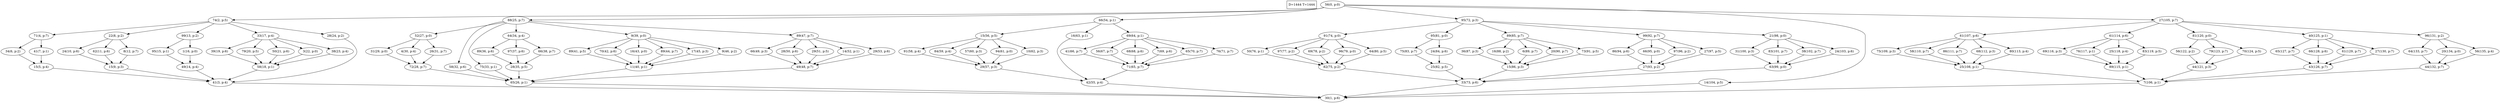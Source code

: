 digraph Task {
i [shape=box, label="D=1444 T=1444"]; 
0 [label="56(0, p:0)"];
1 [label="30(1, p:6)"];
2 [label="74(2, p:5)"];
3 [label="41(3, p:4)"];
4 [label="71(4, p:7)"];
5 [label="15(5, p:4)"];
6 [label="34(6, p:2)"];
7 [label="41(7, p:1)"];
8 [label="22(8, p:2)"];
9 [label="15(9, p:3)"];
10 [label="24(10, p:6)"];
11 [label="62(11, p:6)"];
12 [label="8(12, p:7)"];
13 [label="99(13, p:2)"];
14 [label="49(14, p:4)"];
15 [label="95(15, p:1)"];
16 [label="1(16, p:0)"];
17 [label="33(17, p:4)"];
18 [label="58(18, p:1)"];
19 [label="39(19, p:6)"];
20 [label="79(20, p:5)"];
21 [label="50(21, p:6)"];
22 [label="3(22, p:0)"];
23 [label="38(23, p:4)"];
24 [label="28(24, p:2)"];
25 [label="88(25, p:7)"];
26 [label="65(26, p:1)"];
27 [label="52(27, p:0)"];
28 [label="72(28, p:7)"];
29 [label="31(29, p:0)"];
30 [label="4(30, p:4)"];
31 [label="26(31, p:7)"];
32 [label="58(32, p:6)"];
33 [label="75(33, p:1)"];
34 [label="64(34, p:4)"];
35 [label="28(35, p:5)"];
36 [label="89(36, p:6)"];
37 [label="97(37, p:6)"];
38 [label="66(38, p:7)"];
39 [label="9(39, p:0)"];
40 [label="11(40, p:1)"];
41 [label="89(41, p:5)"];
42 [label="70(42, p:6)"];
43 [label="16(43, p:0)"];
44 [label="89(44, p:7)"];
45 [label="17(45, p:3)"];
46 [label="9(46, p:2)"];
47 [label="89(47, p:7)"];
48 [label="49(48, p:7)"];
49 [label="66(49, p:3)"];
50 [label="28(50, p:6)"];
51 [label="29(51, p:5)"];
52 [label="14(52, p:1)"];
53 [label="29(53, p:6)"];
54 [label="66(54, p:1)"];
55 [label="42(55, p:4)"];
56 [label="15(56, p:5)"];
57 [label="29(57, p:3)"];
58 [label="91(58, p:4)"];
59 [label="84(59, p:4)"];
60 [label="57(60, p:3)"];
61 [label="94(61, p:0)"];
62 [label="10(62, p:3)"];
63 [label="16(63, p:1)"];
64 [label="69(64, p:1)"];
65 [label="71(65, p:7)"];
66 [label="41(66, p:7)"];
67 [label="56(67, p:7)"];
68 [label="68(68, p:6)"];
69 [label="7(69, p:6)"];
70 [label="65(70, p:7)"];
71 [label="76(71, p:7)"];
72 [label="95(72, p:3)"];
73 [label="33(73, p:6)"];
74 [label="91(74, p:0)"];
75 [label="82(75, p:2)"];
76 [label="50(76, p:1)"];
77 [label="97(77, p:2)"];
78 [label="69(78, p:2)"];
79 [label="96(79, p:0)"];
80 [label="64(80, p:5)"];
81 [label="95(81, p:0)"];
82 [label="25(82, p:5)"];
83 [label="75(83, p:7)"];
84 [label="24(84, p:6)"];
85 [label="89(85, p:7)"];
86 [label="15(86, p:3)"];
87 [label="36(87, p:3)"];
88 [label="16(88, p:2)"];
89 [label="6(89, p:7)"];
90 [label="20(90, p:7)"];
91 [label="73(91, p:5)"];
92 [label="99(92, p:7)"];
93 [label="27(93, p:2)"];
94 [label="86(94, p:6)"];
95 [label="66(95, p:0)"];
96 [label="97(96, p:2)"];
97 [label="27(97, p:5)"];
98 [label="21(98, p:0)"];
99 [label="63(99, p:0)"];
100 [label="31(100, p:3)"];
101 [label="83(101, p:7)"];
102 [label="38(102, p:7)"];
103 [label="24(103, p:6)"];
104 [label="14(104, p:5)"];
105 [label="27(105, p:7)"];
106 [label="7(106, p:1)"];
107 [label="61(107, p:6)"];
108 [label="25(108, p:1)"];
109 [label="75(109, p:3)"];
110 [label="58(110, p:7)"];
111 [label="86(111, p:7)"];
112 [label="68(112, p:3)"];
113 [label="80(113, p:4)"];
114 [label="61(114, p:6)"];
115 [label="89(115, p:1)"];
116 [label="69(116, p:3)"];
117 [label="76(117, p:1)"];
118 [label="25(118, p:4)"];
119 [label="83(119, p:5)"];
120 [label="81(120, p:0)"];
121 [label="44(121, p:3)"];
122 [label="56(122, p:2)"];
123 [label="79(123, p:7)"];
124 [label="70(124, p:5)"];
125 [label="40(125, p:1)"];
126 [label="43(126, p:7)"];
127 [label="65(127, p:7)"];
128 [label="66(128, p:6)"];
129 [label="61(129, p:7)"];
130 [label="27(130, p:7)"];
131 [label="96(131, p:2)"];
132 [label="44(132, p:7)"];
133 [label="64(133, p:7)"];
134 [label="20(134, p:0)"];
135 [label="56(135, p:4)"];
0 -> 2;
0 -> 25;
0 -> 54;
0 -> 72;
0 -> 104;
0 -> 105;
2 -> 4;
2 -> 8;
2 -> 13;
2 -> 17;
2 -> 24;
3 -> 1;
4 -> 6;
4 -> 7;
5 -> 3;
6 -> 5;
7 -> 5;
8 -> 10;
8 -> 11;
8 -> 12;
9 -> 3;
10 -> 9;
11 -> 9;
12 -> 9;
13 -> 15;
13 -> 16;
14 -> 3;
15 -> 14;
16 -> 14;
17 -> 19;
17 -> 20;
17 -> 21;
17 -> 22;
17 -> 23;
18 -> 3;
19 -> 18;
20 -> 18;
21 -> 18;
22 -> 18;
23 -> 18;
24 -> 3;
25 -> 27;
25 -> 32;
25 -> 33;
25 -> 34;
25 -> 39;
25 -> 47;
26 -> 1;
27 -> 29;
27 -> 30;
27 -> 31;
28 -> 26;
29 -> 28;
30 -> 28;
31 -> 28;
32 -> 26;
33 -> 26;
34 -> 36;
34 -> 37;
34 -> 38;
35 -> 26;
36 -> 35;
37 -> 35;
38 -> 35;
39 -> 41;
39 -> 42;
39 -> 43;
39 -> 44;
39 -> 45;
39 -> 46;
40 -> 26;
41 -> 40;
42 -> 40;
43 -> 40;
44 -> 40;
45 -> 40;
46 -> 40;
47 -> 49;
47 -> 50;
47 -> 51;
47 -> 52;
47 -> 53;
48 -> 26;
49 -> 48;
50 -> 48;
51 -> 48;
52 -> 48;
53 -> 48;
54 -> 56;
54 -> 63;
54 -> 64;
55 -> 1;
56 -> 58;
56 -> 59;
56 -> 60;
56 -> 61;
56 -> 62;
57 -> 55;
58 -> 57;
59 -> 57;
60 -> 57;
61 -> 57;
62 -> 57;
63 -> 55;
64 -> 66;
64 -> 67;
64 -> 68;
64 -> 69;
64 -> 70;
64 -> 71;
65 -> 55;
66 -> 65;
67 -> 65;
68 -> 65;
69 -> 65;
70 -> 65;
71 -> 65;
72 -> 74;
72 -> 81;
72 -> 85;
72 -> 92;
72 -> 98;
73 -> 1;
74 -> 76;
74 -> 77;
74 -> 78;
74 -> 79;
74 -> 80;
75 -> 73;
76 -> 75;
77 -> 75;
78 -> 75;
79 -> 75;
80 -> 75;
81 -> 83;
81 -> 84;
82 -> 73;
83 -> 82;
84 -> 82;
85 -> 87;
85 -> 88;
85 -> 89;
85 -> 90;
85 -> 91;
86 -> 73;
87 -> 86;
88 -> 86;
89 -> 86;
90 -> 86;
91 -> 86;
92 -> 94;
92 -> 95;
92 -> 96;
92 -> 97;
93 -> 73;
94 -> 93;
95 -> 93;
96 -> 93;
97 -> 93;
98 -> 100;
98 -> 101;
98 -> 102;
98 -> 103;
99 -> 73;
100 -> 99;
101 -> 99;
102 -> 99;
103 -> 99;
104 -> 1;
105 -> 107;
105 -> 114;
105 -> 120;
105 -> 125;
105 -> 131;
106 -> 1;
107 -> 109;
107 -> 110;
107 -> 111;
107 -> 112;
107 -> 113;
108 -> 106;
109 -> 108;
110 -> 108;
111 -> 108;
112 -> 108;
113 -> 108;
114 -> 116;
114 -> 117;
114 -> 118;
114 -> 119;
115 -> 106;
116 -> 115;
117 -> 115;
118 -> 115;
119 -> 115;
120 -> 122;
120 -> 123;
120 -> 124;
121 -> 106;
122 -> 121;
123 -> 121;
124 -> 121;
125 -> 127;
125 -> 128;
125 -> 129;
125 -> 130;
126 -> 106;
127 -> 126;
128 -> 126;
129 -> 126;
130 -> 126;
131 -> 133;
131 -> 134;
131 -> 135;
132 -> 106;
133 -> 132;
134 -> 132;
135 -> 132;
}